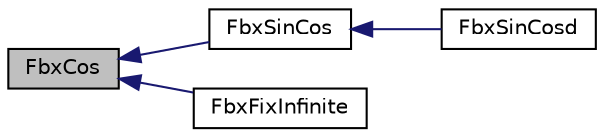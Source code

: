 digraph "FbxCos"
{
  edge [fontname="Helvetica",fontsize="10",labelfontname="Helvetica",labelfontsize="10"];
  node [fontname="Helvetica",fontsize="10",shape=record];
  rankdir="LR";
  Node71 [label="FbxCos",height=0.2,width=0.4,color="black", fillcolor="grey75", style="filled", fontcolor="black"];
  Node71 -> Node72 [dir="back",color="midnightblue",fontsize="10",style="solid",fontname="Helvetica"];
  Node72 [label="FbxSinCos",height=0.2,width=0.4,color="black", fillcolor="white", style="filled",URL="$fbxmath_8h.html#ae21aea8c85d44264e7e00af2831a755e"];
  Node72 -> Node73 [dir="back",color="midnightblue",fontsize="10",style="solid",fontname="Helvetica"];
  Node73 [label="FbxSinCosd",height=0.2,width=0.4,color="black", fillcolor="white", style="filled",URL="$fbxmath_8h.html#aa6cfde774514b0704ef9eaf73d52c777"];
  Node71 -> Node74 [dir="back",color="midnightblue",fontsize="10",style="solid",fontname="Helvetica"];
  Node74 [label="FbxFixInfinite",height=0.2,width=0.4,color="black", fillcolor="white", style="filled",URL="$fbxmath_8h.html#a056b2593fece9ef917af4495890eab75"];
}
